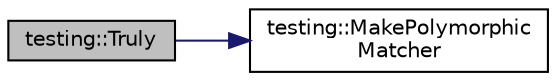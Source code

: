 digraph "testing::Truly"
{
  edge [fontname="Helvetica",fontsize="10",labelfontname="Helvetica",labelfontsize="10"];
  node [fontname="Helvetica",fontsize="10",shape=record];
  rankdir="LR";
  Node1771 [label="testing::Truly",height=0.2,width=0.4,color="black", fillcolor="grey75", style="filled", fontcolor="black"];
  Node1771 -> Node1772 [color="midnightblue",fontsize="10",style="solid",fontname="Helvetica"];
  Node1772 [label="testing::MakePolymorphic\lMatcher",height=0.2,width=0.4,color="black", fillcolor="white", style="filled",URL="$d0/d75/namespacetesting.html#a667ca94f190ec2e17ee2fbfdb7d3da04"];
}
